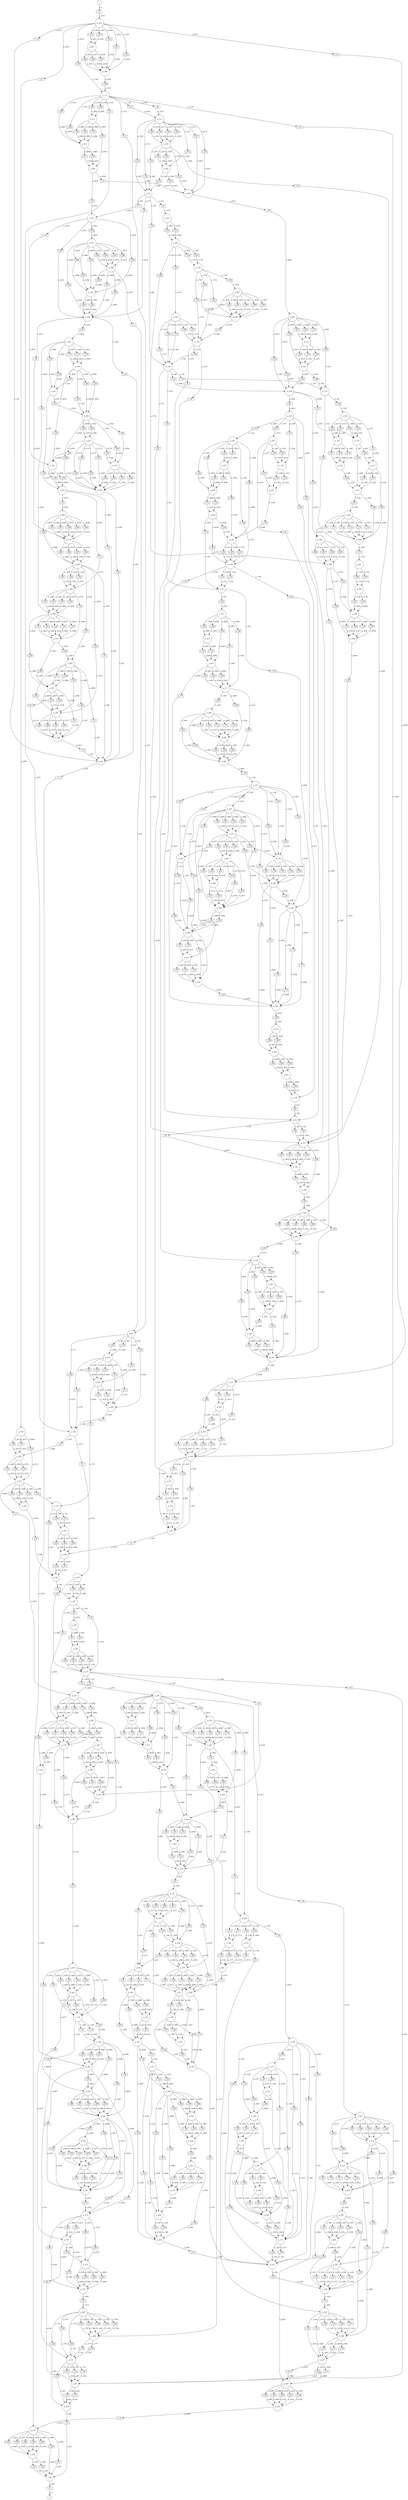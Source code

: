 digraph G {
subgraph place
 {
graph [shape=circle,color=gray];
node [shape=circle];
i;
o;
p_100;
p_108;
p_110;
p_112;
p_115;
p_122;
p_126;
p_130;
p_142;
p_143;
p_146;
p_149;
p_153;
p_157;
p_159;
p_164;
p_167;
p_168;
p_171;
p_174;
p_176;
p_177;
p_181;
p_183;
p_187;
p_188;
p_189;
p_190;
p_192;
p_195;
p_196;
p_197;
p_201;
p_203;
p_204;
p_212;
p_213;
p_215;
p_219;
p_221;
p_223;
p_224;
p_229;
p_231;
p_232;
p_233;
p_234;
p_235;
p_236;
p_237;
p_238;
p_239;
p_241;
p_242;
p_243;
p_245;
p_247;
p_248;
p_249;
p_250;
p_251;
p_252;
p_254;
p_255;
p_256;
p_259;
p_261;
p_262;
p_264;
p_267;
p_268;
p_269;
p_270;
p_271;
p_273;
p_275;
p_277;
p_278;
p_280;
p_281;
p_282;
p_283;
p_285;
p_287;
p_288;
p_290;
p_291;
p_292;
p_294;
p_297;
p_300;
p_301;
p_302;
p_304;
p_305;
p_306;
p_307;
p_309;
p_310;
p_311;
p_313;
p_314;
p_317;
p_320;
p_321;
p_322;
p_324;
p_326;
p_327;
p_329;
p_332;
p_333;
p_335;
p_336;
p_337;
p_339;
p_340;
p_342;
p_343;
p_344;
p_345;
p_346;
p_347;
p_348;
p_349;
p_350;
p_351;
p_352;
p_354;
p_356;
p_358;
p_360;
p_361;
p_362;
p_363;
p_364;
p_365;
p_366;
p_367;
p_368;
p_369;
p_370;
p_371;
p_372;
p_373;
p_374;
p_375;
p_376;
p_377;
p_379;
p_380;
p_382;
p_383;
p_384;
p_385;
p_387;
p_388;
p_389;
p_391;
p_392;
p_393;
p_394;
p_395;
p_396;
p_397;
p_399;
p_401;
p_402;
p_403;
p_404;
p_405;
p_406;
p_407;
p_408;
p_409;
p_410;
p_411;
p_412;
p_413;
p_414;
p_415;
p_416;
p_417;
p_418;
p_419;
p_420;
p_421;
p_422;
p_423;
p_424;
p_425;
p_426;
p_427;
p_428;
p_429;
p_430;
p_431;
p_432;
p_433;
p_434;
p_435;
p_436;
p_437;
p_438;
p_44;
p_440;
p_441;
p_442;
p_443;
p_444;
p_445;
p_446;
p_447;
p_448;
p_449;
p_450;
p_54;
p_60;
p_61;
p_64;
p_74;
p_79;
p_84;
p_85;
p_90;
p_99;
}
subgraph transitions
 {
node [shape=rect,height=0.2];
t_0;
t_1;
t_10;
t_100;
t_101;
t_102;
t_103;
t_104;
t_105;
t_106;
t_107;
t_108;
t_109;
t_11;
t_110;
t_111;
t_112;
t_113;
t_114;
t_115;
t_116;
t_117;
t_118;
t_119;
t_12;
t_120;
t_121;
t_122;
t_123;
t_124;
t_125;
t_126;
t_127;
t_128;
t_129;
t_13;
t_130;
t_131;
t_132;
t_133;
t_134;
t_135;
t_136;
t_137;
t_138;
t_139;
t_14;
t_140;
t_141;
t_142;
t_143;
t_144;
t_145;
t_146;
t_147;
t_148;
t_149;
t_15;
t_150;
t_151;
t_152;
t_153;
t_154;
t_155;
t_156;
t_157;
t_158;
t_159;
t_16;
t_160;
t_161;
t_162;
t_163;
t_164;
t_165;
t_166;
t_167;
t_168;
t_169;
t_17;
t_170;
t_171;
t_172;
t_173;
t_174;
t_175;
t_176;
t_177;
t_178;
t_179;
t_18;
t_180;
t_181;
t_182;
t_183;
t_184;
t_185;
t_186;
t_187;
t_188;
t_189;
t_19;
t_190;
t_191;
t_192;
t_193;
t_194;
t_195;
t_196;
t_197;
t_198;
t_199;
t_2;
t_20;
t_200;
t_201;
t_202;
t_203;
t_204;
t_205;
t_206;
t_207;
t_208;
t_209;
t_21;
t_210;
t_211;
t_212;
t_213;
t_214;
t_215;
t_216;
t_217;
t_218;
t_219;
t_22;
t_220;
t_221;
t_222;
t_223;
t_224;
t_225;
t_226;
t_227;
t_228;
t_229;
t_23;
t_230;
t_231;
t_232;
t_233;
t_234;
t_235;
t_236;
t_237;
t_238;
t_239;
t_24;
t_240;
t_241;
t_242;
t_243;
t_244;
t_245;
t_246;
t_247;
t_248;
t_249;
t_25;
t_250;
t_251;
t_252;
t_253;
t_254;
t_255;
t_256;
t_257;
t_258;
t_259;
t_26;
t_260;
t_261;
t_262;
t_263;
t_264;
t_265;
t_266;
t_267;
t_268;
t_269;
t_27;
t_270;
t_271;
t_272;
t_273;
t_274;
t_275;
t_276;
t_277;
t_278;
t_279;
t_28;
t_280;
t_281;
t_282;
t_283;
t_284;
t_285;
t_286;
t_287;
t_288;
t_289;
t_29;
t_290;
t_291;
t_292;
t_293;
t_294;
t_295;
t_296;
t_297;
t_298;
t_299;
t_3;
t_30;
t_300;
t_301;
t_302;
t_303;
t_304;
t_305;
t_306;
t_307;
t_308;
t_309;
t_31;
t_310;
t_311;
t_312;
t_313;
t_314;
t_315;
t_316;
t_317;
t_318;
t_319;
t_32;
t_320;
t_321;
t_322;
t_323;
t_324;
t_325;
t_326;
t_327;
t_328;
t_329;
t_33;
t_330;
t_331;
t_332;
t_333;
t_334;
t_335;
t_336;
t_337;
t_338;
t_339;
t_34;
t_340;
t_341;
t_342;
t_343;
t_344;
t_345;
t_346;
t_347;
t_348;
t_349;
t_35;
t_350;
t_351;
t_352;
t_353;
t_354;
t_355;
t_356;
t_357;
t_358;
t_359;
t_36;
t_360;
t_361;
t_362;
t_363;
t_364;
t_365;
t_366;
t_367;
t_368;
t_369;
t_37;
t_370;
t_371;
t_372;
t_373;
t_374;
t_375;
t_376;
t_377;
t_378;
t_379;
t_38;
t_380;
t_381;
t_382;
t_383;
t_384;
t_385;
t_386;
t_387;
t_388;
t_389;
t_39;
t_390;
t_391;
t_392;
t_393;
t_394;
t_395;
t_396;
t_397;
t_398;
t_399;
t_4;
t_40;
t_400;
t_401;
t_402;
t_403;
t_404;
t_405;
t_406;
t_407;
t_408;
t_409;
t_41;
t_410;
t_411;
t_412;
t_413;
t_414;
t_415;
t_416;
t_417;
t_418;
t_419;
t_42;
t_420;
t_421;
t_422;
t_423;
t_424;
t_425;
t_426;
t_427;
t_428;
t_429;
t_43;
t_430;
t_431;
t_432;
t_433;
t_434;
t_435;
t_436;
t_437;
t_438;
t_439;
t_44;
t_440;
t_441;
t_442;
t_443;
t_444;
t_445;
t_446;
t_447;
t_448;
t_449;
t_45;
t_450;
t_451;
t_452;
t_453;
t_454;
t_455;
t_456;
t_457;
t_458;
t_459;
t_46;
t_460;
t_461;
t_462;
t_463;
t_464;
t_465;
t_466;
t_467;
t_468;
t_469;
t_47;
t_470;
t_471;
t_472;
t_473;
t_474;
t_475;
t_476;
t_477;
t_478;
t_479;
t_48;
t_480;
t_481;
t_482;
t_483;
t_484;
t_485;
t_486;
t_487;
t_488;
t_489;
t_49;
t_490;
t_491;
t_492;
t_493;
t_494;
t_495;
t_496;
t_497;
t_498;
t_499;
t_5;
t_50;
t_500;
t_501;
t_502;
t_503;
t_504;
t_505;
t_506;
t_507;
t_508;
t_509;
t_51;
t_510;
t_511;
t_512;
t_513;
t_514;
t_515;
t_516;
t_517;
t_518;
t_519;
t_52;
t_520;
t_521;
t_522;
t_523;
t_524;
t_525;
t_526;
t_527;
t_528;
t_529;
t_53;
t_530;
t_531;
t_532;
t_533;
t_534;
t_535;
t_536;
t_537;
t_538;
t_539;
t_54;
t_540;
t_541;
t_542;
t_543;
t_544;
t_545;
t_546;
t_547;
t_548;
t_549;
t_55;
t_550;
t_551;
t_552;
t_553;
t_554;
t_555;
t_556;
t_557;
t_558;
t_559;
t_56;
t_560;
t_561;
t_562;
t_563;
t_564;
t_565;
t_566;
t_567;
t_568;
t_569;
t_57;
t_570;
t_571;
t_572;
t_573;
t_574;
t_575;
t_576;
t_577;
t_578;
t_579;
t_58;
t_580;
t_581;
t_582;
t_583;
t_584;
t_585;
t_586;
t_587;
t_588;
t_589;
t_59;
t_590;
t_591;
t_592;
t_593;
t_594;
t_595;
t_596;
t_597;
t_598;
t_599;
t_6;
t_60;
t_600;
t_601;
t_602;
t_603;
t_604;
t_605;
t_606;
t_607;
t_608;
t_609;
t_61;
t_610;
t_611;
t_612;
t_613;
t_614;
t_615;
t_616;
t_617;
t_618;
t_619;
t_62;
t_620;
t_621;
t_622;
t_623;
t_624;
t_625;
t_626;
t_627;
t_628;
t_629;
t_63;
t_630;
t_631;
t_632;
t_633;
t_634;
t_635;
t_636;
t_637;
t_638;
t_639;
t_64;
t_640;
t_641;
t_642;
t_643;
t_644;
t_645;
t_646;
t_647;
t_648;
t_649;
t_65;
t_650;
t_651;
t_652;
t_653;
t_654;
t_655;
t_656;
t_657;
t_658;
t_659;
t_66;
t_660;
t_661;
t_662;
t_663;
t_664;
t_665;
t_666;
t_667;
t_668;
t_669;
t_67;
t_670;
t_671;
t_672;
t_673;
t_674;
t_675;
t_676;
t_677;
t_678;
t_679;
t_68;
t_680;
t_681;
t_682;
t_683;
t_684;
t_685;
t_686;
t_687;
t_688;
t_689;
t_69;
t_690;
t_691;
t_692;
t_693;
t_694;
t_695;
t_696;
t_697;
t_698;
t_699;
t_7;
t_70;
t_700;
t_701;
t_702;
t_703;
t_704;
t_705;
t_706;
t_707;
t_708;
t_709;
t_71;
t_710;
t_711;
t_712;
t_713;
t_714;
t_715;
t_716;
t_717;
t_718;
t_719;
t_72;
t_720;
t_721;
t_722;
t_723;
t_724;
t_725;
t_726;
t_727;
t_728;
t_729;
t_73;
t_730;
t_731;
t_732;
t_733;
t_734;
t_735;
t_736;
t_737;
t_738;
t_739;
t_74;
t_740;
t_741;
t_742;
t_743;
t_744;
t_745;
t_746;
t_747;
t_748;
t_749;
t_75;
t_750;
t_751;
t_752;
t_753;
t_754;
t_755;
t_756;
t_757;
t_758;
t_759;
t_76;
t_760;
t_761;
t_762;
t_763;
t_764;
t_765;
t_766;
t_767;
t_768;
t_769;
t_77;
t_770;
t_771;
t_772;
t_773;
t_774;
t_775;
t_776;
t_777;
t_778;
t_779;
t_78;
t_780;
t_781;
t_782;
t_783;
t_784;
t_785;
t_786;
t_787;
t_788;
t_79;
t_8;
t_80;
t_81;
t_82;
t_83;
t_84;
t_85;
t_86;
t_87;
t_88;
t_89;
t_9;
t_90;
t_91;
t_92;
t_93;
t_94;
t_95;
t_96;
t_97;
t_98;
t_99;
}
t_189->p_153[label="a_1003"]
p_153->t_258[label="a_1007"]
p_153->t_259[label="a_1009"]
t_65->p_157[label="a_1025"]
t_50->p_157[label="a_1026"]
t_64->p_157[label="a_1027"]
t_85->p_157[label="a_1028"]
t_86->p_157[label="a_1029"]
t_88->p_157[label="a_1031"]
p_157->t_262[label="a_1033"]
p_157->t_263[label="a_1035"]
p_157->t_264[label="a_1037"]
p_157->t_265[label="a_1039"]
p_157->t_266[label="a_1041"]
t_58->p_159[label="a_1043"]
p_159->t_198[label="a_1045"]
p_159->t_201[label="a_1047"]
p_159->t_202[label="a_1048"]
p_159->t_267[label="a_1049"]
p_159->t_268[label="a_1051"]
p_159->t_269[label="a_1053"]
t_10->p_164[label="a_1070"]
t_149->p_164[label="a_1074"]
p_164->t_11[label="a_1075"]
p_164->t_2[label="a_1077"]
t_273->p_164[label="a_1079"]
t_274->p_164[label="a_1081"]
t_112->p_167[label="a_1093"]
t_114->p_168[label="a_1094"]
t_115->p_168[label="a_1095"]
t_51->p_167[label="a_1096"]
p_168->t_130[label="a_1097"]
p_168->t_131[label="a_1098"]
p_168->t_132[label="a_1099"]
p_167->t_133[label="a_1100"]
p_167->t_134[label="a_1101"]
p_167->t_277[label="a_1102"]
t_277->p_168[label="a_1103"]
p_167->t_278[label="a_1104"]
t_278->p_168[label="a_1105"]
p_167->t_279[label="a_1106"]
t_279->p_168[label="a_1107"]
p_167->t_280[label="a_1108"]
t_280->p_168[label="a_1109"]
t_196->p_171[label="a_1127"]
t_197->p_171[label="a_1128"]
p_171->t_10[label="a_1130"]
p_171->t_23[label="a_1132"]
p_171->t_24[label="a_1133"]
p_171->t_26[label="a_1134"]
p_171->t_6[label="a_1135"]
p_171->t_286[label="a_1136"]
p_171->t_287[label="a_1138"]
p_171->t_288[label="a_1140"]
p_171->t_289[label="a_1142"]
t_19->p_174[label="a_1145"]
t_20->p_174[label="a_1146"]
p_174->t_92[label="a_1147"]
p_174->t_30[label="a_1148"]
p_174->t_31[label="a_1149"]
p_174->t_93[label="a_1150"]
t_290->p_174[label="a_1152"]
t_291->p_174[label="a_1154"]
t_292->p_174[label="a_1156"]
t_293->p_174[label="a_1158"]
p_176->t_167[label="a_1160"]
p_176->t_170[label="a_1164"]
p_176->t_59[label="a_1165"]
t_294->p_176[label="a_1167"]
t_295->p_176[label="a_1169"]
t_296->p_176[label="a_1171"]
t_297->p_176[label="a_1173"]
t_298->p_176[label="a_1175"]
t_178->p_177[label="a_1176"]
p_177->t_220[label="a_1180"]
p_177->t_232[label="a_1182"]
p_177->t_233[label="a_1183"]
p_177->t_234[label="a_1184"]
p_177->t_299[label="a_1185"]
p_177->t_300[label="a_1187"]
p_177->t_301[label="a_1189"]
t_152->p_181[label="a_1207"]
p_181->t_208[label="a_1209"]
p_181->t_210[label="a_1210"]
p_181->t_211[label="a_1211"]
p_181->t_305[label="a_1212"]
p_181->t_306[label="a_1214"]
t_221->p_183[label="a_1216"]
p_183->t_179[label="a_1220"]
p_183->t_181[label="a_1222"]
p_183->t_182[label="a_1223"]
p_183->t_307[label="a_1225"]
p_183->t_308[label="a_1227"]
t_205->p_187[label="a_1243"]
t_204->p_188[label="a_1244"]
t_228->p_187[label="a_1245"]
t_229->p_187[label="a_1246"]
t_230->p_188[label="a_1247"]
t_52->p_188[label="a_1248"]
p_188->t_112[label="a_1249"]
p_187->t_314[label="a_1250"]
t_314->p_188[label="a_1251"]
p_187->t_315[label="a_1252"]
t_315->p_188[label="a_1253"]
p_187->t_316[label="a_1254"]
t_316->p_188[label="a_1255"]
p_187->t_317[label="a_1256"]
t_317->p_188[label="a_1257"]
p_187->t_318[label="a_1258"]
t_318->p_188[label="a_1259"]
t_104->p_189[label="a_1260"]
t_103->p_190[label="a_1261"]
t_105->p_189[label="a_1262"]
p_190->t_241[label="a_1263"]
p_189->t_242[label="a_1264"]
p_189->t_243[label="a_1265"]
p_189->t_319[label="a_1266"]
t_319->p_190[label="a_1267"]
p_189->t_320[label="a_1268"]
t_320->p_190[label="a_1269"]
t_307->p_192[label="a_1272"]
t_308->p_192[label="a_1273"]
p_192->t_180[label="a_1274"]
p_192->t_35[label="a_1275"]
p_192->t_56[label="a_1276"]
t_321->p_192[label="a_1278"]
t_322->p_192[label="a_1280"]
t_323->p_192[label="a_1282"]
t_256->p_195[label="a_1297"]
t_23->p_196[label="a_1298"]
t_254->p_195[label="a_1299"]
t_255->p_196[label="a_1300"]
t_257->p_195[label="a_1301"]
p_196->t_128[label="a_1302"]
p_196->t_126[label="a_1303"]
p_196->t_127[label="a_1304"]
p_196->t_129[label="a_1305"]
p_195->t_327[label="a_1306"]
t_327->p_196[label="a_1307"]
p_195->t_328[label="a_1308"]
t_328->p_196[label="a_1309"]
p_195->t_329[label="a_1310"]
t_329->p_196[label="a_1311"]
p_195->t_330[label="a_1312"]
t_330->p_196[label="a_1313"]
p_195->t_331[label="a_1314"]
t_331->p_196[label="a_1315"]
t_157->p_197[label="a_1316"]
p_197->t_311[label="a_1320"]
p_197->t_313[label="a_1322"]
p_197->t_332[label="a_1323"]
p_197->t_333[label="a_1325"]
t_173->p_201[label="a_1343"]
p_201->t_282[label="a_1346"]
p_201->t_284[label="a_1348"]
p_201->t_339[label="a_1350"]
p_201->t_340[label="a_1352"]
p_201->t_341[label="a_1354"]
p_201->t_342[label="a_1356"]
t_312->p_203[label="a_1358"]
t_156->p_204[label="a_1359"]
t_309->p_204[label="a_1360"]
t_310->p_203[label="a_1361"]
t_311->p_204[label="a_1362"]
t_313->p_203[label="a_1363"]
p_204->t_63[label="a_1364"]
p_203->t_343[label="a_1365"]
t_343->p_204[label="a_1366"]
p_203->t_344[label="a_1367"]
t_344->p_204[label="a_1368"]
t_267->p_212[label="a_1412"]
t_268->p_212[label="a_1413"]
p_212->t_200[label="a_1414"]
p_212->t_199[label="a_1415"]
t_358->p_212[label="a_1417"]
t_359->p_212[label="a_1419"]
t_360->p_212[label="a_1421"]
t_361->p_212[label="a_1423"]
t_362->p_212[label="a_1425"]
t_240->p_213[label="a_1426"]
t_211->p_213[label="a_1428"]
p_213->t_363[label="a_1432"]
p_213->t_364[label="a_1434"]
p_213->t_365[label="a_1436"]
t_365->p_215[label="a_1438"]
t_209->p_215[label="a_1439"]
t_239->p_215[label="a_1440"]
t_364->p_215[label="a_1442"]
p_215->t_366[label="a_1445"]
p_215->t_367[label="a_1447"]
t_67->p_219[label="a_1463"]
p_219->t_173[label="a_1465"]
p_219->t_55[label="a_1467"]
p_219->t_86[label="a_1468"]
p_219->t_372[label="a_1469"]
p_219->t_373[label="a_1471"]
t_373->p_221[label="a_1473"]
p_221->t_91[label="a_1476"]
p_221->t_374[label="a_1477"]
p_221->t_375[label="a_1479"]
p_221->t_376[label="a_1481"]
t_306->p_223[label="a_1483"]
t_305->p_223[label="a_1484"]
p_224->t_209[label="a_1485"]
p_223->t_377[label="a_1486"]
t_377->p_224[label="a_1487"]
p_223->t_378[label="a_1488"]
t_378->p_224[label="a_1489"]
p_223->t_379[label="a_1490"]
t_379->p_224[label="a_1491"]
t_356->p_229[label="a_1519"]
t_300->p_229[label="a_1520"]
t_301->p_229[label="a_1521"]
p_229->t_387[label="a_1527"]
p_229->t_388[label="a_1529"]
p_229->t_389[label="a_1531"]
t_269->p_231[label="a_1533"]
p_232->t_362[label="a_1534"]
p_231->t_360[label="a_1535"]
p_232->t_368[label="a_1536"]
p_231->t_369[label="a_1537"]
p_231->t_370[label="a_1538"]
p_231->t_371[label="a_1539"]
p_231->t_390[label="a_1540"]
t_390->p_232[label="a_1541"]
p_231->t_391[label="a_1542"]
t_391->p_232[label="a_1543"]
t_372->p_233[label="a_1544"]
t_374->p_234[label="a_1545"]
t_375->p_233[label="a_1546"]
t_376->p_233[label="a_1547"]
p_234->t_174[label="a_1548"]
p_233->t_392[label="a_1549"]
t_392->p_234[label="a_1550"]
p_233->t_393[label="a_1551"]
t_393->p_234[label="a_1552"]
t_2->p_235[label="a_1553"]
t_5->p_236[label="a_1554"]
p_236->t_22[label="a_1555"]
p_236->t_19[label="a_1556"]
p_235->t_20[label="a_1557"]
p_236->t_21[label="a_1558"]
p_235->t_394[label="a_1559"]
t_394->p_236[label="a_1560"]
p_235->t_395[label="a_1561"]
t_395->p_236[label="a_1562"]
t_44->p_237[label="a_1563"]
p_238->t_335[label="a_1564"]
p_237->t_107[label="a_1565"]
p_238->t_108[label="a_1566"]
p_238->t_334[label="a_1567"]
p_237->t_336[label="a_1568"]
p_237->t_337[label="a_1569"]
p_237->t_338[label="a_1570"]
p_238->t_83[label="a_1571"]
p_237->t_396[label="a_1572"]
t_396->p_238[label="a_1573"]
p_237->t_397[label="a_1574"]
t_397->p_238[label="a_1575"]
p_237->t_398[label="a_1576"]
t_398->p_238[label="a_1577"]
p_237->t_399[label="a_1578"]
t_399->p_238[label="a_1579"]
t_338->p_239[label="a_1580"]
t_334->p_239[label="a_1581"]
t_335->p_239[label="a_1582"]
t_336->p_239[label="a_1583"]
p_239->t_106[label="a_1586"]
p_239->t_400[label="a_1587"]
p_239->t_401[label="a_1589"]
p_239->t_402[label="a_1591"]
p_239->t_403[label="a_1593"]
p_239->t_404[label="a_1595"]
t_53->p_241[label="a_1597"]
t_54->p_241[label="a_1598"]
t_55->p_242[label="a_1599"]
p_242->t_195[label="a_1600"]
p_241->t_193[label="a_1601"]
p_242->t_194[label="a_1602"]
p_241->t_405[label="a_1603"]
t_405->p_242[label="a_1604"]
p_241->t_406[label="a_1605"]
t_406->p_242[label="a_1606"]
p_241->t_407[label="a_1607"]
t_407->p_242[label="a_1608"]
p_241->t_408[label="a_1609"]
t_408->p_242[label="a_1610"]
p_241->t_409[label="a_1611"]
t_409->p_242[label="a_1612"]
t_0->p_243[label="a_1613"]
p_243->t_15[label="a_1615"]
p_243->t_197[label="a_1616"]
p_243->t_25[label="a_1617"]
p_243->t_9[label="a_1618"]
p_243->t_410[label="a_1619"]
p_243->t_411[label="a_1621"]
p_243->t_412[label="a_1623"]
p_243->t_413[label="a_1625"]
p_243->t_414[label="a_1627"]
t_134->p_245[label="a_1629"]
t_130->p_245[label="a_1631"]
t_131->p_245[label="a_1632"]
t_132->p_245[label="a_1633"]
t_133->p_245[label="a_1634"]
p_245->t_41[label="a_1636"]
p_245->t_415[label="a_1637"]
p_245->t_416[label="a_1639"]
t_203->p_247[label="a_1641"]
p_248->t_228[label="a_1642"]
p_247->t_113[label="a_1643"]
p_247->t_115[label="a_1644"]
p_247->t_229[label="a_1645"]
p_248->t_230[label="a_1646"]
p_247->t_417[label="a_1647"]
t_417->p_248[label="a_1648"]
p_247->t_418[label="a_1649"]
t_418->p_248[label="a_1650"]
p_247->t_419[label="a_1651"]
t_419->p_248[label="a_1652"]
p_247->t_420[label="a_1653"]
t_420->p_248[label="a_1654"]
t_251->p_249[label="a_1655"]
t_193->p_250[label="a_1656"]
t_194->p_250[label="a_1657"]
t_252->p_249[label="a_1658"]
t_324->p_250[label="a_1659"]
t_325->p_249[label="a_1660"]
t_326->p_250[label="a_1661"]
p_250->t_34[label="a_1662"]
p_249->t_421[label="a_1663"]
t_421->p_250[label="a_1664"]
p_249->t_422[label="a_1665"]
t_422->p_250[label="a_1666"]
p_249->t_423[label="a_1667"]
t_423->p_250[label="a_1668"]
t_32->p_251[label="a_1669"]
p_252->t_168[label="a_1670"]
p_252->t_166[label="a_1671"]
p_251->t_169[label="a_1672"]
p_252->t_294[label="a_1673"]
p_251->t_295[label="a_1674"]
p_252->t_296[label="a_1675"]
p_251->t_297[label="a_1676"]
p_251->t_298[label="a_1677"]
p_251->t_424[label="a_1678"]
t_424->p_252[label="a_1679"]
p_251->t_425[label="a_1680"]
t_425->p_252[label="a_1681"]
p_251->t_426[label="a_1682"]
t_426->p_252[label="a_1683"]
p_251->t_427[label="a_1684"]
t_427->p_252[label="a_1685"]
p_254->t_33[label="a_1689"]
t_428->p_254[label="a_1695"]
t_429->p_254[label="a_1697"]
t_284->p_255[label="a_1698"]
t_174->p_255[label="a_1699"]
t_281->p_255[label="a_1700"]
t_282->p_256[label="a_1701"]
t_283->p_256[label="a_1702"]
t_285->p_255[label="a_1703"]
p_256->t_119[label="a_1704"]
p_256->t_120[label="a_1705"]
p_256->t_121[label="a_1706"]
p_256->t_89[label="a_1707"]
p_255->t_430[label="a_1708"]
t_430->p_256[label="a_1709"]
p_255->t_431[label="a_1710"]
t_431->p_256[label="a_1711"]
p_255->t_432[label="a_1712"]
t_432->p_256[label="a_1713"]
t_223->p_259[label="a_1727"]
t_222->p_259[label="a_1728"]
p_259->t_321[label="a_1730"]
p_259->t_436[label="a_1732"]
p_259->t_437[label="a_1734"]
p_259->t_438[label="a_1736"]
t_175->p_261[label="a_1738"]
p_262->t_276[label="a_1739"]
p_262->t_275[label="a_1740"]
p_261->t_439[label="a_1741"]
t_439->p_262[label="a_1742"]
p_261->t_440[label="a_1743"]
t_440->p_262[label="a_1744"]
t_224->p_264[label="a_1746"]
t_225->p_264[label="a_1747"]
t_227->p_264[label="a_1749"]
p_264->t_32[label="a_1750"]
t_441->p_264[label="a_1752"]
t_442->p_264[label="a_1754"]
t_61->p_267[label="a_1773"]
t_40->p_268[label="a_1774"]
p_268->t_183[label="a_1775"]
p_267->t_138[label="a_1776"]
p_268->t_184[label="a_1777"]
p_267->t_185[label="a_1778"]
p_267->t_186[label="a_1779"]
p_267->t_448[label="a_1780"]
t_448->p_268[label="a_1781"]
p_267->t_449[label="a_1782"]
t_449->p_268[label="a_1783"]
p_267->t_450[label="a_1784"]
t_450->p_268[label="a_1785"]
p_267->t_451[label="a_1786"]
t_451->p_268[label="a_1787"]
p_267->t_452[label="a_1788"]
t_452->p_268[label="a_1789"]
t_45->p_269[label="a_1790"]
t_42->p_269[label="a_1791"]
p_270->t_80[label="a_1792"]
p_270->t_51[label="a_1793"]
p_269->t_58[label="a_1794"]
p_269->t_78[label="a_1795"]
p_269->t_79[label="a_1796"]
p_269->t_453[label="a_1797"]
t_453->p_270[label="a_1798"]
p_269->t_454[label="a_1799"]
t_454->p_270[label="a_1800"]
t_351->p_271[label="a_1801"]
t_348->p_271[label="a_1802"]
t_349->p_271[label="a_1803"]
t_350->p_271[label="a_1804"]
t_352->p_271[label="a_1805"]
p_271->t_455[label="a_1807"]
p_271->t_456[label="a_1809"]
p_271->t_457[label="a_1811"]
t_17->p_273[label="a_1813"]
t_16->p_273[label="a_1814"]
p_273->t_38[label="a_1818"]
p_273->t_458[label="a_1821"]
p_273->t_459[label="a_1823"]
p_273->t_460[label="a_1825"]
t_270->p_275[label="a_1827"]
t_271->p_275[label="a_1829"]
t_272->p_275[label="a_1830"]
p_275->t_461[label="a_1833"]
p_275->t_462[label="a_1835"]
p_275->t_463[label="a_1837"]
p_275->t_464[label="a_1839"]
p_275->t_465[label="a_1841"]
t_14->p_277[label="a_1843"]
t_3->p_277[label="a_1844"]
p_278->t_102[label="a_1845"]
p_277->t_100[label="a_1846"]
p_278->t_101[label="a_1847"]
p_277->t_99[label="a_1848"]
p_277->t_466[label="a_1849"]
t_466->p_278[label="a_1850"]
p_277->t_467[label="a_1851"]
t_467->p_278[label="a_1852"]
p_277->t_468[label="a_1853"]
t_468->p_278[label="a_1854"]
p_277->t_469[label="a_1855"]
t_469->p_278[label="a_1856"]
p_277->t_470[label="a_1857"]
t_470->p_278[label="a_1858"]
t_148->p_280[label="a_1862"]
p_280->t_274[label="a_1863"]
t_471->p_280[label="a_1867"]
t_472->p_280[label="a_1869"]
t_473->p_280[label="a_1871"]
t_474->p_280[label="a_1873"]
t_47->p_281[label="a_1874"]
p_282->t_109[label="a_1875"]
p_282->t_221[label="a_1876"]
p_282->t_222[label="a_1877"]
p_282->t_223[label="a_1878"]
p_281->t_475[label="a_1879"]
t_475->p_282[label="a_1880"]
p_281->t_476[label="a_1881"]
t_476->p_282[label="a_1882"]
t_244->p_283[label="a_1883"]
t_247->p_283[label="a_1886"]
p_283->t_73[label="a_1889"]
p_283->t_477[label="a_1890"]
p_283->t_478[label="a_1892"]
p_283->t_479[label="a_1894"]
p_283->t_480[label="a_1896"]
p_283->t_481[label="a_1898"]
t_165->p_285[label="a_1900"]
t_162->p_285[label="a_1901"]
t_163->p_285[label="a_1902"]
t_164->p_285[label="a_1903"]
p_285->t_482[label="a_1906"]
p_285->t_483[label="a_1908"]
p_285->t_484[label="a_1910"]
p_285->t_485[label="a_1912"]
p_285->t_486[label="a_1914"]
t_438->p_287[label="a_1916"]
t_436->p_288[label="a_1917"]
t_437->p_288[label="a_1918"]
p_288->t_323[label="a_1919"]
p_287->t_322[label="a_1920"]
p_287->t_487[label="a_1921"]
t_487->p_288[label="a_1922"]
p_287->t_488[label="a_1923"]
t_488->p_288[label="a_1924"]
p_287->t_489[label="a_1925"]
t_489->p_288[label="a_1926"]
p_287->t_490[label="a_1927"]
t_490->p_288[label="a_1928"]
p_287->t_491[label="a_1929"]
t_491->p_288[label="a_1930"]
p_290->t_302[label="a_1933"]
p_290->t_246[label="a_1934"]
p_290->t_247[label="a_1935"]
p_290->t_303[label="a_1936"]
p_290->t_304[label="a_1937"]
p_290->t_74[label="a_1938"]
t_492->p_290[label="a_1940"]
t_493->p_290[label="a_1942"]
t_494->p_290[label="a_1944"]
t_495->p_290[label="a_1946"]
t_496->p_290[label="a_1948"]
t_253->p_291[label="a_1949"]
t_249->p_292[label="a_1950"]
t_250->p_291[label="a_1951"]
p_292->t_324[label="a_1952"]
p_292->t_325[label="a_1953"]
p_291->t_326[label="a_1954"]
p_291->t_497[label="a_1955"]
t_497->p_292[label="a_1956"]
p_291->t_498[label="a_1957"]
t_498->p_292[label="a_1958"]
p_291->t_499[label="a_1959"]
t_499->p_292[label="a_1960"]
t_457->p_294[label="a_1963"]
p_294->t_178[label="a_1964"]
t_500->p_294[label="a_1966"]
t_501->p_294[label="a_1968"]
t_502->p_294[label="a_1970"]
t_503->p_294[label="a_1972"]
t_504->p_294[label="a_1974"]
t_245->p_297[label="a_1994"]
t_248->p_297[label="a_1996"]
t_477->p_297[label="a_1997"]
t_478->p_297[label="a_1998"]
i->t_0[label="a_2"]
p_297->t_510[label="a_2003"]
p_297->t_511[label="a_2005"]
p_297->t_512[label="a_2007"]
p_297->t_513[label="a_2009"]
t_27->p_300[label="a_2013"]
p_300->t_48[label="a_2014"]
t_514->p_300[label="a_2021"]
t_515->p_300[label="a_2023"]
t_516->p_300[label="a_2025"]
t_517->p_300[label="a_2027"]
t_145->p_301[label="a_2028"]
t_146->p_301[label="a_2029"]
t_147->p_302[label="a_2030"]
p_302->t_474[label="a_2031"]
p_302->t_12[label="a_2032"]
p_301->t_273[label="a_2033"]
p_302->t_471[label="a_2034"]
p_301->t_472[label="a_2035"]
p_301->t_473[label="a_2036"]
p_301->t_518[label="a_2037"]
t_518->p_302[label="a_2038"]
p_301->t_519[label="a_2039"]
t_519->p_302[label="a_2040"]
p_301->t_520[label="a_2041"]
t_520->p_302[label="a_2042"]
t_111->p_304[label="a_2044"]
p_304->t_67[label="a_2045"]
p_304->t_151[label="a_2046"]
p_304->t_153[label="a_2047"]
t_521->p_304[label="a_2051"]
t_522->p_304[label="a_2053"]
t_523->p_304[label="a_2055"]
t_401->p_305[label="a_2056"]
t_337->p_305[label="a_2057"]
t_400->p_305[label="a_2058"]
t_402->p_306[label="a_2059"]
t_403->p_305[label="a_2060"]
t_404->p_305[label="a_2061"]
p_306->t_76[label="a_2062"]
p_305->t_524[label="a_2063"]
t_524->p_306[label="a_2064"]
p_305->t_525[label="a_2065"]
t_525->p_306[label="a_2066"]
p_305->t_526[label="a_2067"]
t_526->p_306[label="a_2068"]
p_305->t_527[label="a_2069"]
t_527->p_306[label="a_2070"]
p_305->t_528[label="a_2071"]
t_528->p_306[label="a_2072"]
t_299->p_307[label="a_2073"]
p_307->t_219[label="a_2075"]
p_307->t_231[label="a_2076"]
p_307->t_354[label="a_2078"]
p_307->t_357[label="a_2081"]
p_307->t_529[label="a_2082"]
p_307->t_530[label="a_2084"]
p_307->t_531[label="a_2086"]
p_307->t_532[label="a_2088"]
p_307->t_533[label="a_2090"]
t_415->p_309[label="a_2092"]
t_113->p_309[label="a_2093"]
t_416->p_309[label="a_2094"]
p_310->t_14[label="a_2095"]
p_309->t_534[label="a_2096"]
t_534->p_310[label="a_2097"]
p_309->t_535[label="a_2098"]
t_535->p_310[label="a_2099"]
p_309->t_536[label="a_2100"]
t_536->p_310[label="a_2101"]
p_309->t_537[label="a_2102"]
t_537->p_310[label="a_2103"]
p_309->t_538[label="a_2104"]
t_538->p_310[label="a_2105"]
t_24->p_311[label="a_2106"]
t_26->p_311[label="a_2107"]
p_311->t_122[label="a_2109"]
p_311->t_125[label="a_2111"]
p_311->t_514[label="a_2113"]
p_311->t_517[label="a_2116"]
p_311->t_539[label="a_2117"]
p_311->t_540[label="a_2119"]
p_311->t_541[label="a_2121"]
p_311->t_542[label="a_2123"]
p_311->t_543[label="a_2125"]
t_46->p_313[label="a_2127"]
p_314->t_383[label="a_2128"]
p_314->t_204[label="a_2129"]
p_314->t_205[label="a_2130"]
p_313->t_380[label="a_2131"]
p_314->t_381[label="a_2132"]
p_313->t_382[label="a_2133"]
p_313->t_384[label="a_2134"]
p_313->t_544[label="a_2135"]
t_544->p_314[label="a_2136"]
p_313->t_545[label="a_2137"]
t_545->p_314[label="a_2138"]
p_313->t_546[label="a_2139"]
t_546->p_314[label="a_2140"]
p_313->t_547[label="a_2141"]
t_547->p_314[label="a_2142"]
p_313->t_548[label="a_2143"]
t_548->p_314[label="a_2144"]
t_483->p_317[label="a_2163"]
t_485->p_317[label="a_2166"]
p_317->t_161[label="a_2169"]
p_317->t_554[label="a_2170"]
p_317->t_555[label="a_2172"]
p_317->t_556[label="a_2174"]
p_317->t_557[label="a_2176"]
p_317->t_558[label="a_2178"]
p_320->t_29[label="a_2182"]
t_559->p_320[label="a_2186"]
t_560->p_320[label="a_2188"]
t_561->p_320[label="a_2190"]
t_543->p_321[label="a_2191"]
t_539->p_321[label="a_2192"]
t_540->p_321[label="a_2193"]
t_541->p_322[label="a_2194"]
t_542->p_321[label="a_2195"]
p_322->t_123[label="a_2196"]
p_321->t_124[label="a_2197"]
p_321->t_50[label="a_2198"]
p_321->t_515[label="a_2199"]
p_322->t_516[label="a_2200"]
p_321->t_562[label="a_2201"]
t_562->p_322[label="a_2202"]
p_321->t_563[label="a_2203"]
t_563->p_322[label="a_2204"]
t_433->p_324[label="a_2207"]
t_434->p_324[label="a_2208"]
p_324->t_361[label="a_2209"]
p_324->t_359[label="a_2210"]
t_564->p_324[label="a_2212"]
t_565->p_324[label="a_2214"]
t_566->p_324[label="a_2216"]
t_567->p_324[label="a_2218"]
t_568->p_324[label="a_2220"]
t_445->p_326[label="a_2222"]
t_550->p_326[label="a_2224"]
t_552->p_326[label="a_2225"]
t_553->p_326[label="a_2226"]
p_326->t_272[label="a_2227"]
t_569->p_326[label="a_2229"]
t_570->p_326[label="a_2231"]
t_571->p_326[label="a_2233"]
t_572->p_326[label="a_2235"]
t_461->p_327[label="a_2236"]
t_169->p_327[label="a_2237"]
t_465->p_327[label="a_2241"]
p_327->t_60[label="a_2243"]
p_327->t_573[label="a_2244"]
p_327->t_574[label="a_2246"]
t_387->p_329[label="a_2248"]
t_353->p_329[label="a_2249"]
t_355->p_329[label="a_2251"]
t_388->p_329[label="a_2253"]
t_389->p_329[label="a_2254"]
p_329->t_575[label="a_2256"]
p_329->t_576[label="a_2258"]
p_329->t_577[label="a_2260"]
p_332->t_4[label="a_2264"]
p_332->t_28[label="a_2265"]
p_332->t_559[label="a_2266"]
p_332->t_560[label="a_2267"]
p_332->t_561[label="a_2268"]
t_578->p_332[label="a_2270"]
t_579->p_332[label="a_2272"]
t_580->p_332[label="a_2274"]
t_581->p_332[label="a_2276"]
t_82->p_333[label="a_2277"]
t_81->p_333[label="a_2278"]
t_84->p_333[label="a_2280"]
p_333->t_582[label="a_2284"]
p_333->t_583[label="a_2286"]
p_333->t_584[label="a_2288"]
p_333->t_585[label="a_2290"]
t_486->p_335[label="a_2292"]
t_482->p_336[label="a_2293"]
t_484->p_335[label="a_2294"]
t_554->p_336[label="a_2295"]
t_555->p_336[label="a_2296"]
t_556->p_336[label="a_2297"]
t_557->p_335[label="a_2298"]
t_558->p_336[label="a_2299"]
p_336->t_69[label="a_2300"]
p_335->t_586[label="a_2301"]
t_586->p_336[label="a_2302"]
p_335->t_587[label="a_2303"]
t_587->p_336[label="a_2304"]
p_335->t_588[label="a_2305"]
t_588->p_336[label="a_2306"]
p_335->t_589[label="a_2307"]
t_589->p_336[label="a_2308"]
t_530->p_337[label="a_2309"]
t_529->p_337[label="a_2310"]
t_531->p_337[label="a_2311"]
t_533->p_337[label="a_2313"]
p_337->t_235[label="a_2315"]
p_337->t_356[label="a_2317"]
p_337->t_590[label="a_2318"]
p_337->t_591[label="a_2320"]
p_337->t_592[label="a_2322"]
p_337->t_593[label="a_2324"]
t_234->p_339[label="a_2326"]
t_231->p_340[label="a_2327"]
t_232->p_339[label="a_2328"]
t_233->p_339[label="a_2329"]
t_235->p_339[label="a_2330"]
p_340->t_190[label="a_2331"]
p_340->t_216[label="a_2332"]
p_340->t_217[label="a_2333"]
p_339->t_594[label="a_2334"]
t_594->p_340[label="a_2335"]
p_339->t_595[label="a_2336"]
t_595->p_340[label="a_2337"]
p_339->t_596[label="a_2338"]
t_596->p_340[label="a_2339"]
p_339->t_597[label="a_2340"]
t_597->p_340[label="a_2341"]
p_339->t_598[label="a_2342"]
t_598->p_340[label="a_2343"]
t_93->p_342[label="a_2345"]
p_342->t_441[label="a_2346"]
t_599->p_342[label="a_2349"]
t_600->p_342[label="a_2351"]
t_601->p_342[label="a_2353"]
t_602->p_342[label="a_2355"]
t_551->p_343[label="a_2356"]
t_549->p_344[label="a_2357"]
p_344->t_572[label="a_2358"]
p_344->t_569[label="a_2359"]
p_344->t_570[label="a_2360"]
p_343->t_571[label="a_2361"]
p_343->t_603[label="a_2362"]
t_603->p_344[label="a_2363"]
p_343->t_604[label="a_2364"]
t_604->p_344[label="a_2365"]
p_343->t_605[label="a_2366"]
t_605->p_344[label="a_2367"]
p_343->t_606[label="a_2368"]
t_606->p_344[label="a_2369"]
p_343->t_607[label="a_2370"]
t_607->p_344[label="a_2371"]
t_191->p_345[label="a_2372"]
t_192->p_345[label="a_2373"]
t_8->p_346[label="a_2374"]
p_346->t_142[label="a_2375"]
p_346->t_143[label="a_2376"]
p_345->t_608[label="a_2377"]
t_608->p_346[label="a_2378"]
p_345->t_609[label="a_2379"]
t_609->p_346[label="a_2380"]
p_345->t_610[label="a_2381"]
t_610->p_346[label="a_2382"]
t_371->p_347[label="a_2383"]
t_435->p_347[label="a_2384"]
p_348->t_565[label="a_2385"]
p_347->t_564[label="a_2386"]
p_348->t_566[label="a_2387"]
p_348->t_567[label="a_2388"]
p_347->t_568[label="a_2389"]
p_347->t_611[label="a_2390"]
t_611->p_348[label="a_2391"]
p_347->t_612[label="a_2392"]
t_612->p_348[label="a_2393"]
t_22->p_349[label="a_2394"]
p_350->t_291[label="a_2395"]
p_350->t_290[label="a_2396"]
p_350->t_292[label="a_2397"]
p_350->t_293[label="a_2398"]
p_349->t_613[label="a_2399"]
t_613->p_350[label="a_2400"]
p_349->t_614[label="a_2401"]
t_614->p_350[label="a_2402"]
t_584->p_351[label="a_2403"]
t_582->p_351[label="a_2404"]
t_583->p_352[label="a_2405"]
t_585->p_352[label="a_2406"]
t_83->p_351[label="a_2407"]
p_352->t_158[label="a_2408"]
p_352->t_156[label="a_2409"]
p_352->t_157[label="a_2410"]
p_351->t_615[label="a_2411"]
t_615->p_352[label="a_2412"]
p_351->t_616[label="a_2413"]
t_616->p_352[label="a_2414"]
p_354->t_94[label="a_2416"]
p_354->t_98[label="a_2420"]
t_617->p_354[label="a_2422"]
t_618->p_354[label="a_2424"]
t_619->p_354[label="a_2426"]
t_620->p_354[label="a_2428"]
t_18->p_356[label="a_2430"]
t_459->p_356[label="a_2432"]
p_356->t_37[label="a_2433"]
p_356->t_36[label="a_2434"]
p_356->t_39[label="a_2435"]
t_621->p_356[label="a_2438"]
t_622->p_356[label="a_2440"]
t_623->p_356[label="a_2442"]
t_624->p_356[label="a_2444"]
t_625->p_356[label="a_2446"]
t_460->p_358[label="a_2448"]
p_358->t_624[label="a_2449"]
p_358->t_622[label="a_2451"]
t_626->p_358[label="a_2456"]
t_627->p_358[label="a_2458"]
t_628->p_358[label="a_2460"]
t_629->p_358[label="a_2462"]
t_532->p_360[label="a_2464"]
t_593->p_360[label="a_2467"]
p_360->t_353[label="a_2468"]
p_360->t_355[label="a_2469"]
t_630->p_360[label="a_2471"]
t_631->p_360[label="a_2473"]
t_632->p_360[label="a_2475"]
t_633->p_360[label="a_2477"]
t_634->p_360[label="a_2479"]
t_168->p_361[label="a_2480"]
t_167->p_361[label="a_2481"]
t_170->p_361[label="a_2482"]
t_33->p_362[label="a_2483"]
p_362->t_271[label="a_2484"]
p_362->t_443[label="a_2485"]
p_361->t_444[label="a_2486"]
p_362->t_445[label="a_2487"]
p_361->t_446[label="a_2488"]
p_361->t_447[label="a_2489"]
p_361->t_635[label="a_2490"]
t_635->p_362[label="a_2491"]
p_361->t_636[label="a_2492"]
t_636->p_362[label="a_2493"]
p_361->t_637[label="a_2494"]
t_637->p_362[label="a_2495"]
t_190->p_363[label="a_2496"]
t_258->p_363[label="a_2497"]
t_259->p_363[label="a_2498"]
p_364->t_207[label="a_2499"]
p_364->t_206[label="a_2500"]
p_363->t_638[label="a_2501"]
t_638->p_364[label="a_2502"]
p_363->t_639[label="a_2503"]
t_639->p_364[label="a_2504"]
p_363->t_640[label="a_2505"]
t_640->p_364[label="a_2506"]
t_590->p_365[label="a_2507"]
t_591->p_365[label="a_2508"]
t_592->p_365[label="a_2509"]
p_366->t_632[label="a_2510"]
p_365->t_630[label="a_2511"]
p_366->t_631[label="a_2512"]
p_365->t_633[label="a_2513"]
p_365->t_634[label="a_2514"]
p_365->t_641[label="a_2515"]
t_641->p_366[label="a_2516"]
p_365->t_642[label="a_2517"]
t_642->p_366[label="a_2518"]
p_365->t_643[label="a_2519"]
t_643->p_366[label="a_2520"]
t_413->p_367[label="a_2521"]
t_410->p_368[label="a_2522"]
t_411->p_368[label="a_2523"]
t_412->p_368[label="a_2524"]
t_414->p_367[label="a_2525"]
p_368->t_196[label="a_2526"]
p_367->t_644[label="a_2527"]
t_644->p_368[label="a_2528"]
p_367->t_645[label="a_2529"]
t_645->p_368[label="a_2530"]
p_367->t_646[label="a_2531"]
t_646->p_368[label="a_2532"]
t_72->p_369[label="a_2533"]
t_37->p_370[label="a_2534"]
p_370->t_494[label="a_2535"]
p_370->t_492[label="a_2536"]
p_370->t_493[label="a_2537"]
p_370->t_495[label="a_2538"]
p_369->t_496[label="a_2539"]
p_369->t_647[label="a_2540"]
t_647->p_370[label="a_2541"]
p_369->t_648[label="a_2542"]
t_648->p_370[label="a_2543"]
p_369->t_649[label="a_2544"]
t_649->p_370[label="a_2545"]
p_369->t_650[label="a_2546"]
t_650->p_370[label="a_2547"]
p_369->t_651[label="a_2548"]
t_651->p_370[label="a_2549"]
t_35->p_371[label="a_2550"]
t_127->p_371[label="a_2551"]
p_372->t_154[label="a_2552"]
p_372->t_155[label="a_2553"]
p_371->t_652[label="a_2554"]
t_652->p_372[label="a_2555"]
p_371->t_653[label="a_2556"]
t_653->p_372[label="a_2557"]
t_506->p_373[label="a_2558"]
t_21->p_373[label="a_2559"]
t_505->p_374[label="a_2560"]
t_507->p_373[label="a_2561"]
t_508->p_373[label="a_2562"]
t_509->p_374[label="a_2563"]
p_374->t_429[label="a_2564"]
p_374->t_224[label="a_2565"]
p_374->t_225[label="a_2566"]
p_373->t_226[label="a_2567"]
p_373->t_428[label="a_2568"]
p_373->t_654[label="a_2569"]
t_654->p_374[label="a_2570"]
p_373->t_655[label="a_2571"]
t_655->p_374[label="a_2572"]
p_373->t_656[label="a_2573"]
t_656->p_374[label="a_2574"]
p_373->t_657[label="a_2575"]
t_657->p_374[label="a_2576"]
t_574->p_375[label="a_2577"]
t_462->p_375[label="a_2578"]
t_463->p_375[label="a_2579"]
t_464->p_376[label="a_2580"]
t_573->p_376[label="a_2581"]
p_376->t_61[label="a_2582"]
p_375->t_658[label="a_2583"]
t_658->p_376[label="a_2584"]
p_375->t_659[label="a_2585"]
t_659->p_376[label="a_2586"]
p_375->t_660[label="a_2587"]
t_660->p_376[label="a_2588"]
p_375->t_661[label="a_2589"]
t_661->p_376[label="a_2590"]
t_136->p_377[label="a_2591"]
p_377->t_348[label="a_2594"]
p_377->t_351[label="a_2597"]
p_377->t_662[label="a_2598"]
p_377->t_663[label="a_2600"]
p_377->t_664[label="a_2602"]
t_166->p_379[label="a_2604"]
t_443->p_379[label="a_2605"]
t_444->p_380[label="a_2606"]
t_446->p_380[label="a_2607"]
t_447->p_379[label="a_2608"]
p_380->t_549[label="a_2609"]
p_380->t_270[label="a_2610"]
p_380->t_550[label="a_2611"]
p_380->t_551[label="a_2612"]
p_380->t_552[label="a_2613"]
p_380->t_553[label="a_2614"]
p_379->t_665[label="a_2615"]
t_665->p_380[label="a_2616"]
p_379->t_666[label="a_2617"]
t_666->p_380[label="a_2618"]
p_379->t_667[label="a_2619"]
t_667->p_380[label="a_2620"]
p_379->t_668[label="a_2621"]
t_668->p_380[label="a_2622"]
p_379->t_669[label="a_2623"]
t_669->p_380[label="a_2624"]
p_382->t_27[label="a_2629"]
p_382->t_16[label="a_2630"]
t_670->p_382[label="a_2632"]
t_671->p_382[label="a_2634"]
t_672->p_382[label="a_2636"]
t_265->p_383[label="a_2637"]
t_262->p_383[label="a_2638"]
t_263->p_383[label="a_2639"]
t_264->p_383[label="a_2640"]
t_266->p_384[label="a_2641"]
t_87->p_383[label="a_2642"]
p_384->t_54[label="a_2643"]
p_383->t_673[label="a_2644"]
t_673->p_384[label="a_2645"]
p_383->t_674[label="a_2646"]
t_674->p_384[label="a_2647"]
t_48->p_385[label="a_2648"]
p_385->t_187[label="a_2650"]
p_385->t_521[label="a_2651"]
p_385->t_522[label="a_2652"]
p_385->t_675[label="a_2654"]
p_385->t_676[label="a_2656"]
p_385->t_677[label="a_2658"]
p_385->t_678[label="a_2660"]
t_458->p_387[label="a_2662"]
p_388->t_629[label="a_2663"]
p_388->t_621[label="a_2664"]
p_387->t_623[label="a_2665"]
p_388->t_625[label="a_2666"]
p_387->t_626[label="a_2667"]
p_387->t_627[label="a_2668"]
p_387->t_628[label="a_2669"]
p_388->t_7[label="a_2670"]
p_387->t_679[label="a_2671"]
t_679->p_388[label="a_2672"]
p_387->t_680[label="a_2673"]
t_680->p_388[label="a_2674"]
p_387->t_681[label="a_2675"]
t_681->p_388[label="a_2676"]
p_387->t_682[label="a_2677"]
t_682->p_388[label="a_2678"]
t_158->p_389[label="a_2679"]
t_332->p_389[label="a_2680"]
t_333->p_389[label="a_2681"]
p_389->t_312[label="a_2683"]
p_389->t_346[label="a_2684"]
p_389->t_347[label="a_2685"]
p_389->t_683[label="a_2686"]
p_389->t_684[label="a_2688"]
p_389->t_685[label="a_2690"]
p_389->t_686[label="a_2692"]
t_95->p_391[label="a_2694"]
t_96->p_392[label="a_2695"]
p_392->t_117[label="a_2696"]
p_392->t_116[label="a_2697"]
p_391->t_687[label="a_2698"]
t_687->p_392[label="a_2699"]
p_391->t_688[label="a_2700"]
t_688->p_392[label="a_2701"]
p_391->t_689[label="a_2702"]
t_689->p_392[label="a_2703"]
t_481->p_393[label="a_2704"]
t_246->p_393[label="a_2705"]
t_479->p_393[label="a_2706"]
t_480->p_394[label="a_2707"]
t_510->p_393[label="a_2708"]
t_511->p_394[label="a_2709"]
t_512->p_393[label="a_2710"]
t_513->p_394[label="a_2711"]
p_394->t_75[label="a_2712"]
p_393->t_690[label="a_2713"]
t_690->p_394[label="a_2714"]
p_393->t_691[label="a_2715"]
t_691->p_394[label="a_2716"]
p_393->t_692[label="a_2717"]
t_692->p_394[label="a_2718"]
p_393->t_693[label="a_2719"]
t_693->p_394[label="a_2720"]
t_153->p_395[label="a_2721"]
t_109->p_396[label="a_2722"]
t_176->p_395[label="a_2723"]
p_396->t_386[label="a_2724"]
p_396->t_385[label="a_2725"]
p_396->t_53[label="a_2726"]
p_395->t_694[label="a_2727"]
t_694->p_396[label="a_2728"]
p_395->t_695[label="a_2729"]
t_695->p_396[label="a_2730"]
p_395->t_696[label="a_2731"]
t_696->p_396[label="a_2732"]
p_395->t_697[label="a_2733"]
t_697->p_396[label="a_2734"]
t_31->p_397[label="a_2735"]
p_397->t_260[label="a_2737"]
p_397->t_261[label="a_2738"]
p_397->t_46[label="a_2739"]
p_397->t_617[label="a_2740"]
p_397->t_619[label="a_2741"]
p_397->t_698[label="a_2743"]
p_397->t_699[label="a_2745"]
p_397->t_700[label="a_2747"]
p_397->t_701[label="a_2749"]
p_397->t_702[label="a_2751"]
t_302->p_399[label="a_2753"]
t_303->p_399[label="a_2754"]
t_304->p_399[label="a_2755"]
t_71->p_399[label="a_2757"]
p_399->t_703[label="a_2761"]
p_399->t_704[label="a_2763"]
p_399->t_705[label="a_2765"]
p_399->t_706[label="a_2767"]
p_399->t_707[label="a_2769"]
t_79->p_401[label="a_2771"]
t_43->p_401[label="a_2772"]
t_78->p_401[label="a_2773"]
t_80->p_402[label="a_2774"]
p_402->t_57[label="a_2775"]
p_401->t_708[label="a_2776"]
t_708->p_402[label="a_2777"]
p_401->t_709[label="a_2778"]
t_709->p_402[label="a_2779"]
t_15->p_44[label="a_278"]
p_401->t_710[label="a_2780"]
t_710->p_402[label="a_2781"]
t_367->p_403[label="a_2782"]
t_363->p_404[label="a_2783"]
t_366->p_404[label="a_2784"]
p_404->t_175[label="a_2785"]
p_403->t_176[label="a_2786"]
p_403->t_711[label="a_2787"]
t_711->p_404[label="a_2788"]
p_403->t_712[label="a_2789"]
t_712->p_404[label="a_2790"]
p_403->t_713[label="a_2791"]
t_713->p_404[label="a_2792"]
p_403->t_714[label="a_2793"]
t_714->p_404[label="a_2794"]
p_403->t_715[label="a_2795"]
t_715->p_404[label="a_2796"]
t_455->p_405[label="a_2797"]
t_456->p_406[label="a_2798"]
p_406->t_504[label="a_2799"]
t_39->p_44[label="a_280"]
p_405->t_500[label="a_2800"]
p_405->t_501[label="a_2801"]
p_406->t_502[label="a_2802"]
p_406->t_503[label="a_2803"]
p_405->t_716[label="a_2804"]
t_716->p_406[label="a_2805"]
p_405->t_717[label="a_2806"]
t_717->p_406[label="a_2807"]
p_405->t_718[label="a_2808"]
t_718->p_406[label="a_2809"]
t_69->p_44[label="a_281"]
p_405->t_719[label="a_2810"]
t_719->p_406[label="a_2811"]
p_405->t_720[label="a_2812"]
t_720->p_406[label="a_2813"]
t_226->p_407[label="a_2814"]
p_408->t_600[label="a_2815"]
p_408->t_442[label="a_2816"]
p_408->t_599[label="a_2817"]
p_408->t_601[label="a_2818"]
p_407->t_602[label="a_2819"]
t_70->p_44[label="a_282"]
p_407->t_721[label="a_2820"]
t_721->p_408[label="a_2821"]
p_407->t_722[label="a_2822"]
t_722->p_408[label="a_2823"]
p_407->t_723[label="a_2824"]
t_723->p_408[label="a_2825"]
t_703->p_409[label="a_2826"]
t_68->p_409[label="a_2827"]
t_704->p_410[label="a_2828"]
t_705->p_409[label="a_2829"]
t_706->p_409[label="a_2830"]
t_707->p_409[label="a_2831"]
p_410->t_244[label="a_2832"]
p_410->t_245[label="a_2833"]
p_409->t_248[label="a_2834"]
p_409->t_724[label="a_2835"]
t_724->p_410[label="a_2836"]
p_409->t_725[label="a_2837"]
t_725->p_410[label="a_2838"]
p_409->t_726[label="a_2839"]
t_726->p_410[label="a_2840"]
p_409->t_727[label="a_2841"]
t_727->p_410[label="a_2842"]
p_409->t_728[label="a_2843"]
t_728->p_410[label="a_2844"]
t_702->p_411[label="a_2845"]
t_698->p_412[label="a_2846"]
t_699->p_411[label="a_2847"]
t_700->p_412[label="a_2848"]
t_701->p_411[label="a_2849"]
p_44->t_3[label="a_285"]
p_412->t_620[label="a_2850"]
p_412->t_618[label="a_2851"]
p_411->t_729[label="a_2852"]
t_729->p_412[label="a_2853"]
p_411->t_730[label="a_2854"]
t_730->p_412[label="a_2855"]
p_411->t_731[label="a_2856"]
t_731->p_412[label="a_2857"]
t_662->p_413[label="a_2858"]
t_663->p_413[label="a_2859"]
t_664->p_414[label="a_2860"]
p_414->t_352[label="a_2861"]
p_414->t_177[label="a_2862"]
p_414->t_349[label="a_2863"]
p_414->t_350[label="a_2864"]
p_413->t_732[label="a_2865"]
t_732->p_414[label="a_2866"]
p_413->t_733[label="a_2867"]
t_733->p_414[label="a_2868"]
t_357->p_415[label="a_2869"]
t_73->p_44[label="a_287"]
t_354->p_416[label="a_2870"]
t_575->p_415[label="a_2871"]
t_576->p_416[label="a_2872"]
t_577->p_415[label="a_2873"]
p_416->t_218[label="a_2874"]
p_415->t_734[label="a_2875"]
t_734->p_416[label="a_2876"]
p_415->t_735[label="a_2877"]
t_735->p_416[label="a_2878"]
p_415->t_736[label="a_2879"]
t_736->p_416[label="a_2880"]
t_288->p_417[label="a_2881"]
t_286->p_417[label="a_2882"]
t_287->p_418[label="a_2883"]
t_289->p_418[label="a_2884"]
p_418->t_670[label="a_2885"]
p_418->t_671[label="a_2886"]
p_417->t_672[label="a_2887"]
p_417->t_737[label="a_2888"]
t_737->p_418[label="a_2889"]
t_74->p_44[label="a_289"]
p_417->t_738[label="a_2890"]
t_738->p_418[label="a_2891"]
p_417->t_739[label="a_2892"]
t_739->p_418[label="a_2893"]
t_97->p_419[label="a_2894"]
t_116->p_419[label="a_2895"]
t_94->p_419[label="a_2896"]
p_420->t_214[label="a_2897"]
p_420->t_212[label="a_2898"]
p_419->t_213[label="a_2899"]
p_419->t_215[label="a_2900"]
p_419->t_40[label="a_2901"]
p_419->t_740[label="a_2902"]
t_740->p_420[label="a_2903"]
p_419->t_741[label="a_2904"]
t_741->p_420[label="a_2905"]
p_419->t_742[label="a_2906"]
t_742->p_420[label="a_2907"]
t_34->p_421[label="a_2908"]
t_25->p_421[label="a_2909"]
t_75->p_44[label="a_291"]
p_422->t_255[label="a_2910"]
p_422->t_254[label="a_2911"]
p_421->t_256[label="a_2912"]
p_421->t_257[label="a_2913"]
p_421->t_743[label="a_2914"]
t_743->p_422[label="a_2915"]
p_421->t_744[label="a_2916"]
t_744->p_422[label="a_2917"]
t_260->p_423[label="a_2918"]
t_261->p_424[label="a_2919"]
p_424->t_43[label="a_2920"]
p_424->t_42[label="a_2921"]
p_423->t_45[label="a_2922"]
p_424->t_95[label="a_2923"]
p_423->t_96[label="a_2924"]
p_423->t_97[label="a_2925"]
p_423->t_745[label="a_2926"]
t_745->p_424[label="a_2927"]
p_423->t_746[label="a_2928"]
t_746->p_424[label="a_2929"]
p_423->t_747[label="a_2930"]
t_747->p_424[label="a_2931"]
p_423->t_748[label="a_2932"]
t_748->p_424[label="a_2933"]
p_423->t_749[label="a_2934"]
t_749->p_424[label="a_2935"]
t_382->p_425[label="a_2936"]
t_380->p_426[label="a_2937"]
t_381->p_425[label="a_2938"]
t_383->p_426[label="a_2939"]
t_384->p_425[label="a_2940"]
p_426->t_203[label="a_2941"]
p_425->t_114[label="a_2942"]
p_425->t_750[label="a_2943"]
t_750->p_426[label="a_2944"]
p_425->t_751[label="a_2945"]
t_751->p_426[label="a_2946"]
p_425->t_752[label="a_2947"]
t_752->p_426[label="a_2948"]
p_425->t_753[label="a_2949"]
t_753->p_426[label="a_2950"]
p_425->t_754[label="a_2951"]
t_754->p_426[label="a_2952"]
t_92->p_427[label="a_2953"]
t_4->p_427[label="a_2954"]
p_428->t_227[label="a_2955"]
p_428->t_505[label="a_2956"]
p_427->t_506[label="a_2957"]
p_427->t_507[label="a_2958"]
p_427->t_508[label="a_2959"]
p_428->t_509[label="a_2960"]
p_427->t_755[label="a_2961"]
t_755->p_428[label="a_2962"]
p_427->t_756[label="a_2963"]
t_756->p_428[label="a_2964"]
t_9->p_429[label="a_2965"]
t_11->p_430[label="a_2966"]
p_430->t_578[label="a_2967"]
p_429->t_579[label="a_2968"]
p_430->t_580[label="a_2969"]
p_430->t_581[label="a_2970"]
p_429->t_757[label="a_2971"]
t_757->p_430[label="a_2972"]
p_429->t_758[label="a_2973"]
t_758->p_430[label="a_2974"]
t_38->p_431[label="a_2975"]
t_159->p_431[label="a_2976"]
t_160->p_432[label="a_2977"]
t_161->p_431[label="a_2978"]
p_432->t_72[label="a_2979"]
p_432->t_70[label="a_2980"]
p_432->t_71[label="a_2981"]
p_431->t_759[label="a_2982"]
t_759->p_432[label="a_2983"]
p_431->t_760[label="a_2984"]
t_760->p_432[label="a_2985"]
t_686->p_433[label="a_2986"]
t_683->p_434[label="a_2987"]
t_684->p_433[label="a_2988"]
t_685->p_433[label="a_2989"]
p_434->t_345[label="a_2990"]
p_433->t_761[label="a_2991"]
t_761->p_434[label="a_2992"]
p_433->t_762[label="a_2993"]
t_762->p_434[label="a_2994"]
p_433->t_763[label="a_2995"]
t_763->p_434[label="a_2996"]
t_345->p_435[label="a_2997"]
t_346->p_436[label="a_2998"]
t_347->p_436[label="a_2999"]
t_1->o[label="a_3"]
p_436->t_310[label="a_3000"]
p_435->t_309[label="a_3001"]
p_435->t_764[label="a_3002"]
t_764->p_436[label="a_3003"]
p_435->t_765[label="a_3004"]
t_765->p_436[label="a_3005"]
p_435->t_766[label="a_3006"]
t_766->p_436[label="a_3007"]
p_435->t_767[label="a_3008"]
t_767->p_436[label="a_3009"]
t_678->p_437[label="a_3010"]
t_675->p_437[label="a_3011"]
t_676->p_438[label="a_3012"]
t_677->p_437[label="a_3013"]
p_438->t_523[label="a_3014"]
p_438->t_188[label="a_3015"]
p_437->t_768[label="a_3016"]
t_768->p_438[label="a_3017"]
p_437->t_769[label="a_3018"]
t_769->p_438[label="a_3019"]
p_437->t_770[label="a_3020"]
t_770->p_438[label="a_3021"]
p_440->t_281[label="a_3026"]
p_440->t_118[label="a_3027"]
p_440->t_283[label="a_3028"]
t_771->p_440[label="a_3031"]
t_772->p_440[label="a_3033"]
t_36->p_441[label="a_3034"]
p_442->t_159[label="a_3035"]
p_442->t_162[label="a_3036"]
p_442->t_164[label="a_3037"]
p_442->t_165[label="a_3038"]
p_441->t_236[label="a_3039"]
p_442->t_237[label="a_3040"]
p_441->t_238[label="a_3041"]
p_441->t_68[label="a_3042"]
p_441->t_773[label="a_3043"]
t_773->p_442[label="a_3044"]
p_441->t_774[label="a_3045"]
t_774->p_442[label="a_3046"]
p_441->t_775[label="a_3047"]
t_775->p_442[label="a_3048"]
t_216->p_443[label="a_3049"]
t_135->p_443[label="a_3050"]
t_177->p_444[label="a_3051"]
t_217->p_444[label="a_3052"]
t_218->p_444[label="a_3053"]
t_219->p_443[label="a_3054"]
t_220->p_443[label="a_3055"]
p_444->t_189[label="a_3056"]
p_443->t_776[label="a_3057"]
t_776->p_444[label="a_3058"]
p_443->t_777[label="a_3059"]
t_777->p_444[label="a_3060"]
p_443->t_778[label="a_3061"]
t_778->p_444[label="a_3062"]
p_443->t_779[label="a_3063"]
t_779->p_444[label="a_3064"]
t_370->p_445[label="a_3065"]
t_368->p_445[label="a_3066"]
t_369->p_445[label="a_3067"]
p_446->t_433[label="a_3068"]
p_446->t_358[label="a_3069"]
p_445->t_434[label="a_3070"]
p_446->t_435[label="a_3071"]
p_445->t_780[label="a_3072"]
t_780->p_446[label="a_3073"]
p_445->t_781[label="a_3074"]
t_781->p_446[label="a_3075"]
p_445->t_782[label="a_3076"]
t_782->p_446[label="a_3077"]
t_340->p_447[label="a_3078"]
t_339->p_448[label="a_3079"]
t_341->p_447[label="a_3080"]
t_342->p_448[label="a_3081"]
p_448->t_771[label="a_3082"]
p_447->t_285[label="a_3083"]
p_448->t_772[label="a_3084"]
p_447->t_783[label="a_3085"]
t_783->p_448[label="a_3086"]
p_447->t_784[label="a_3087"]
t_784->p_448[label="a_3088"]
t_276->p_449[label="a_3089"]
t_150->p_449[label="a_3090"]
t_275->p_449[label="a_3091"]
t_385->p_449[label="a_3092"]
t_386->p_450[label="a_3093"]
p_450->t_64[label="a_3094"]
p_449->t_785[label="a_3095"]
t_785->p_450[label="a_3096"]
p_449->t_786[label="a_3097"]
t_786->p_450[label="a_3098"]
p_449->t_787[label="a_3099"]
t_787->p_450[label="a_3100"]
p_449->t_788[label="a_3101"]
t_788->p_450[label="a_3102"]
p_54->t_87[label="a_341"]
p_54->t_85[label="a_343"]
p_54->t_88[label="a_345"]
t_89->p_54[label="a_347"]
t_90->p_54[label="a_349"]
t_91->p_54[label="a_351"]
t_13->p_60[label="a_383"]
p_60->t_1[label="a_385"]
t_99->p_60[label="a_387"]
t_100->p_60[label="a_389"]
t_101->p_60[label="a_391"]
t_102->p_60[label="a_393"]
t_57->p_61[label="a_394"]
t_77->p_61[label="a_396"]
p_61->t_103[label="a_398"]
p_61->t_104[label="a_400"]
p_61->t_105[label="a_402"]
p_64->t_77[label="a_405"]
p_64->t_81[label="a_407"]
p_64->t_82[label="a_408"]
p_64->t_84[label="a_410"]
t_106->p_64[label="a_412"]
t_107->p_64[label="a_414"]
t_108->p_64[label="a_416"]
p_74->t_47[label="a_475"]
p_74->t_17[label="a_476"]
p_74->t_18[label="a_477"]
p_74->t_49[label="a_479"]
t_122->p_74[label="a_482"]
t_123->p_74[label="a_484"]
t_124->p_74[label="a_486"]
t_125->p_74[label="a_488"]
t_121->p_79[label="a_519"]
t_118->p_79[label="a_520"]
t_119->p_79[label="a_521"]
t_66->p_79[label="a_523"]
p_79->t_135[label="a_525"]
p_79->t_136[label="a_527"]
t_29->p_84[label="a_548"]
p_84->t_5[label="a_550"]
t_142->p_84[label="a_552"]
t_143->p_84[label="a_554"]
t_144->p_84[label="a_556"]
t_6->p_85[label="a_557"]
t_7->p_85[label="a_559"]
p_85->t_145[label="a_563"]
p_85->t_146[label="a_565"]
p_85->t_147[label="a_567"]
p_85->t_148[label="a_569"]
p_85->t_149[label="a_571"]
t_126->p_90[label="a_589"]
t_128->p_90[label="a_590"]
t_129->p_90[label="a_591"]
p_90->t_8[label="a_593"]
t_154->p_90[label="a_595"]
t_155->p_90[label="a_597"]
t_141->p_99[label="a_651"]
t_137->p_100[label="a_652"]
t_138->p_100[label="a_653"]
t_139->p_99[label="a_654"]
t_140->p_99[label="a_655"]
t_30->p_99[label="a_656"]
t_41->p_99[label="a_657"]
t_60->p_99[label="a_658"]
p_100->t_13[label="a_659"]
p_99->t_171[label="a_660"]
t_171->p_100[label="a_661"]
p_99->t_172[label="a_662"]
t_172->p_100[label="a_663"]
t_49->p_108[label="a_697"]
p_108->t_111[label="a_698"]
p_108->t_110[label="a_700"]
p_108->t_65[label="a_703"]
p_108->t_66[label="a_704"]
t_179->p_108[label="a_706"]
t_180->p_108[label="a_708"]
t_181->p_108[label="a_710"]
t_182->p_108[label="a_712"]
t_59->p_110[label="a_714"]
p_110->t_140[label="a_716"]
p_110->t_137[label="a_717"]
p_110->t_139[label="a_719"]
p_110->t_141[label="a_720"]
t_183->p_110[label="a_722"]
t_184->p_110[label="a_724"]
t_185->p_110[label="a_726"]
t_186->p_110[label="a_728"]
t_110->p_112[label="a_730"]
p_112->t_152[label="a_732"]
p_112->t_150[label="a_733"]
t_187->p_112[label="a_738"]
t_188->p_112[label="a_740"]
t_12->p_115[label="a_750"]
t_28->p_115[label="a_751"]
p_115->t_144[label="a_755"]
p_115->t_191[label="a_756"]
p_115->t_192[label="a_758"]
t_62->p_122[label="a_787"]
t_63->p_122[label="a_788"]
p_122->t_52[label="a_789"]
t_198->p_122[label="a_791"]
t_199->p_122[label="a_793"]
t_200->p_122[label="a_795"]
t_201->p_122[label="a_797"]
t_202->p_122[label="a_799"]
t_120->p_126[label="a_813"]
p_126->t_90[label="a_815"]
t_206->p_126[label="a_817"]
t_207->p_126[label="a_819"]
t_117->p_130[label="a_834"]
t_98->p_130[label="a_836"]
p_130->t_44[label="a_837"]
t_212->p_130[label="a_840"]
t_213->p_130[label="a_842"]
t_214->p_130[label="a_844"]
t_215->p_130[label="a_846"]
p_142->t_160[label="a_921"]
p_142->t_163[label="a_924"]
t_236->p_142[label="a_929"]
t_237->p_142[label="a_931"]
t_238->p_142[label="a_933"]
t_210->p_143[label="a_934"]
t_151->p_143[label="a_935"]
t_208->p_143[label="a_936"]
p_143->t_239[label="a_941"]
p_143->t_240[label="a_943"]
t_76->p_146[label="a_948"]
p_146->t_62[label="a_949"]
t_241->p_146[label="a_951"]
t_242->p_146[label="a_953"]
t_243->p_146[label="a_955"]
t_195->p_149[label="a_973"]
t_56->p_149[label="a_976"]
p_149->t_249[label="a_978"]
p_149->t_250[label="a_980"]
p_149->t_251[label="a_982"]
p_149->t_252[label="a_984"]
p_149->t_253[label="a_986"]
}